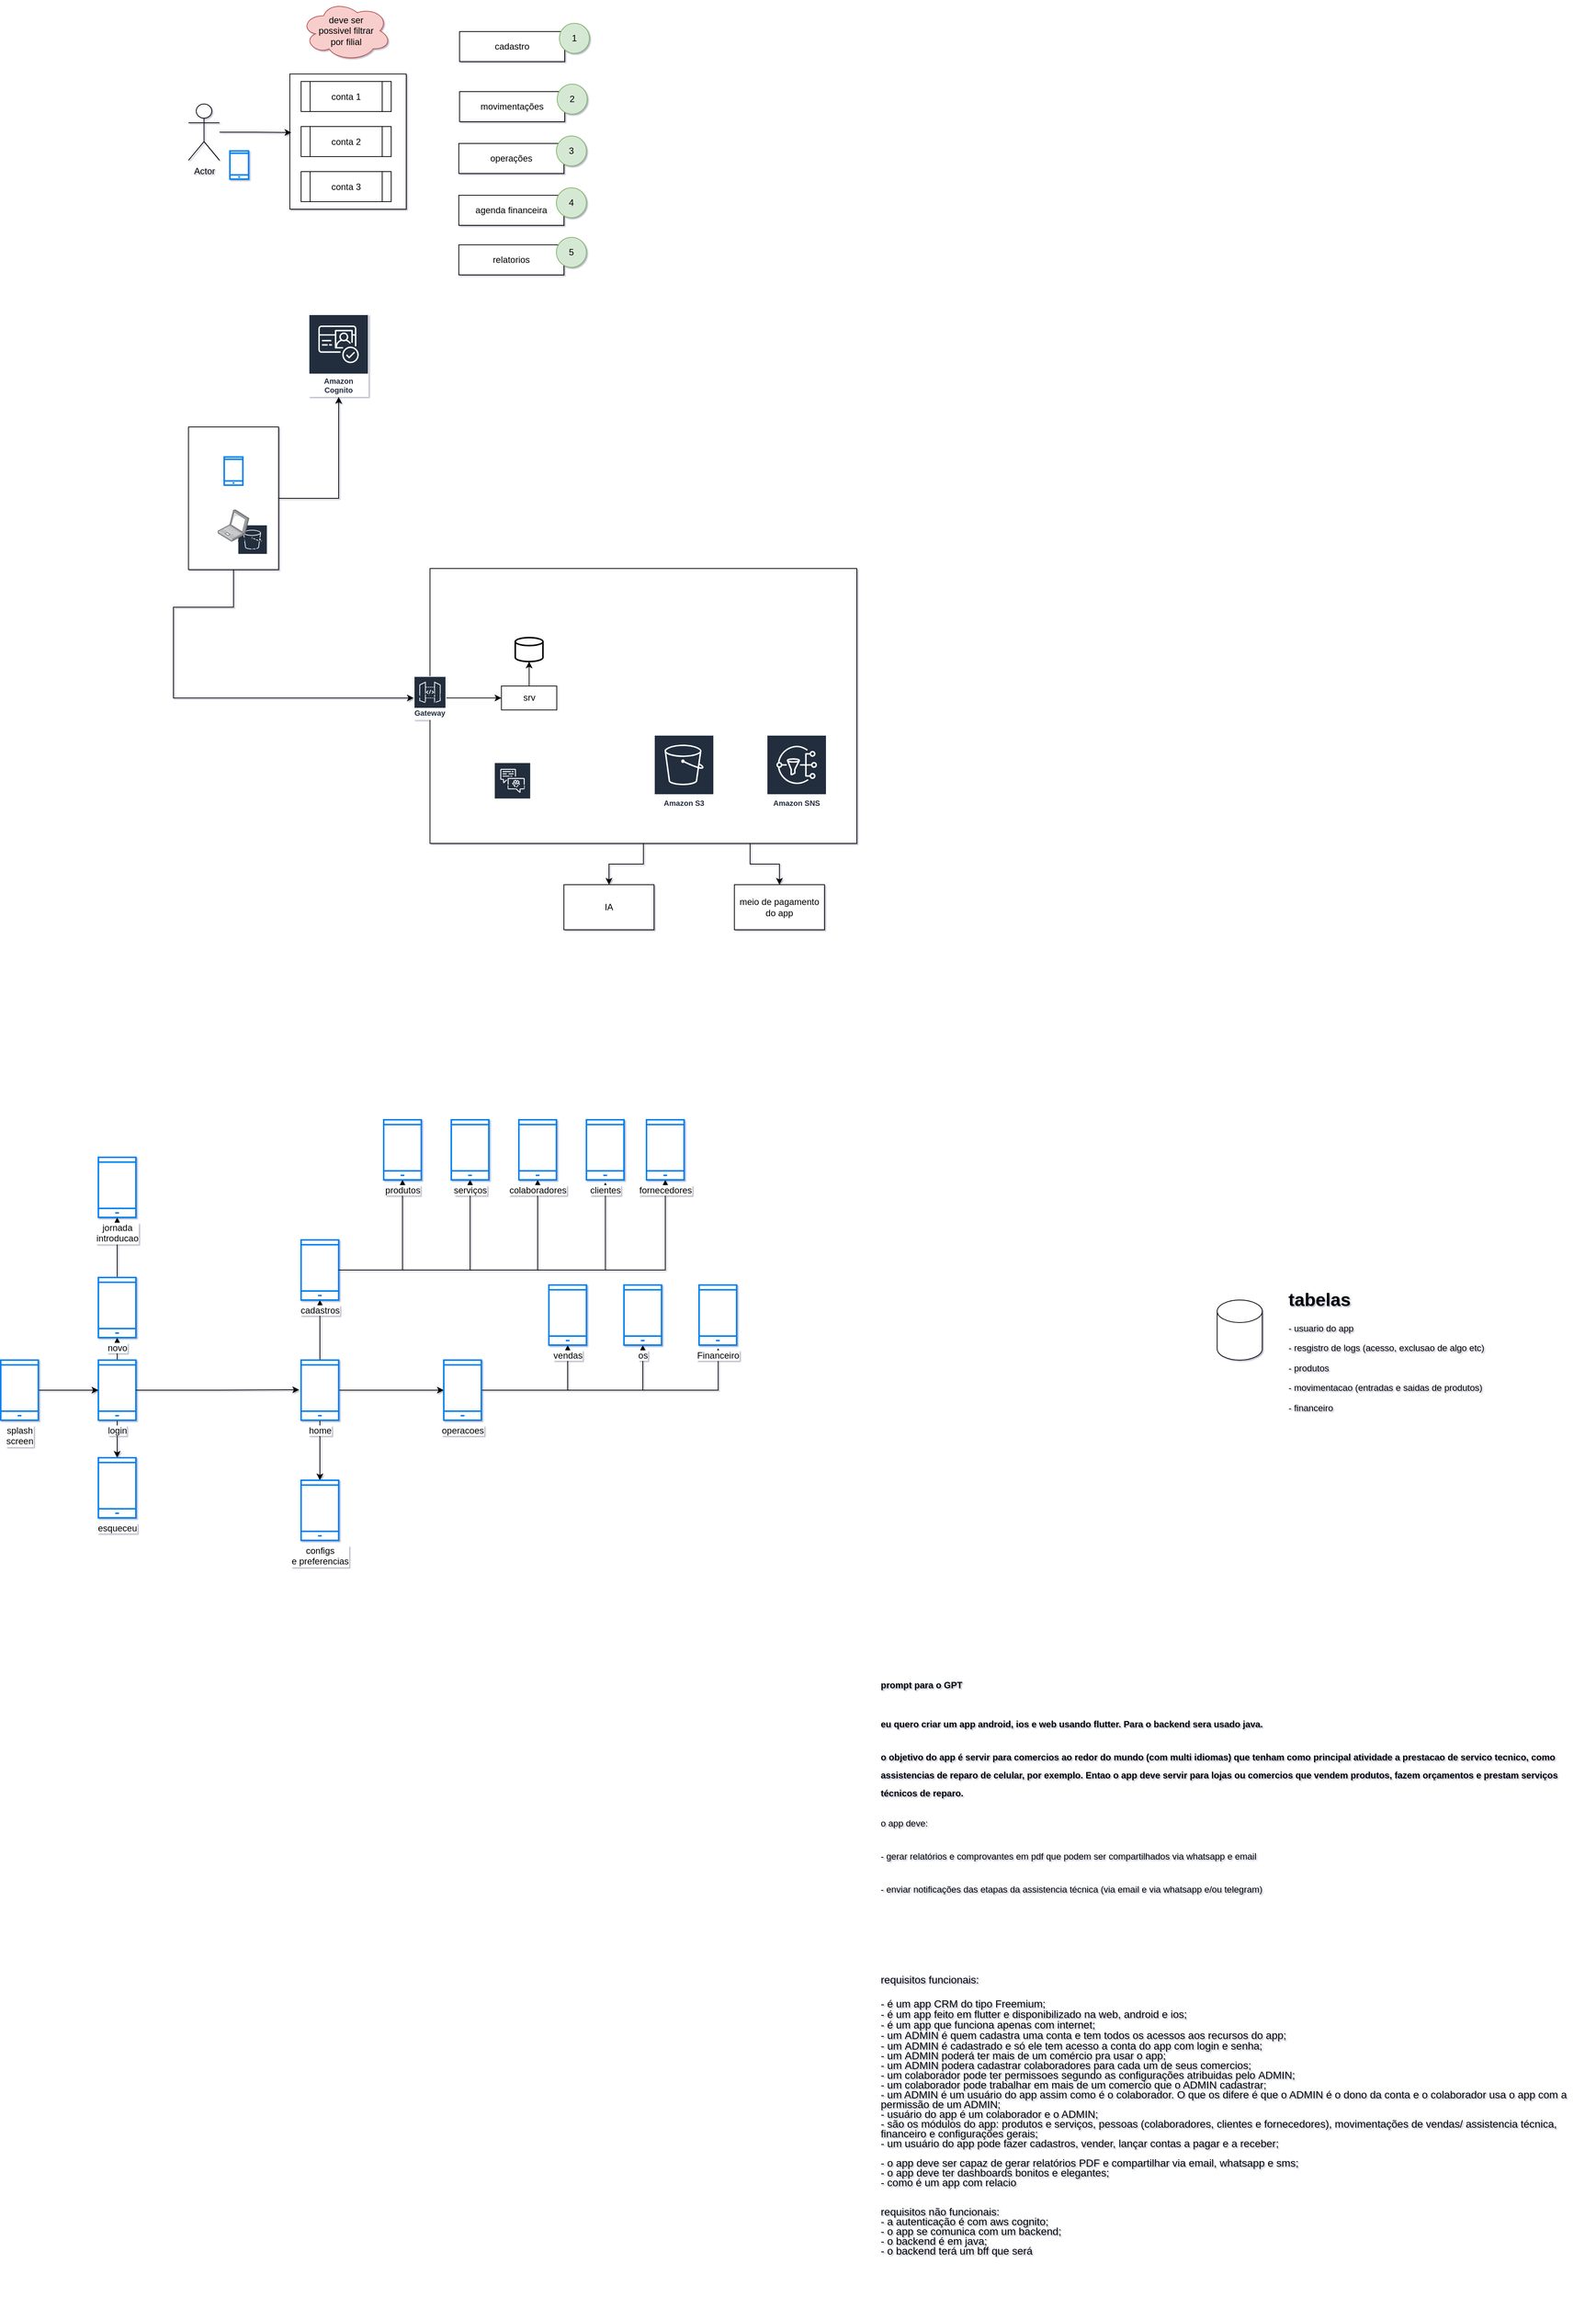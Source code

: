 <mxfile version="22.1.22" type="embed">
  <diagram id="IEEMBY5G36jKw8OTY9Ss" name="Page-1">
    <mxGraphModel dx="2964" dy="859" grid="0" gridSize="10" guides="1" tooltips="1" connect="1" arrows="1" fold="1" page="1" pageScale="1" pageWidth="850" pageHeight="1100" math="0" shadow="1">
      <root>
        <mxCell id="0" />
        <mxCell id="1" parent="0" />
        <mxCell id="NpKGvnTNqo4O0EPtivp0-92" value="" style="group" parent="1" vertex="1" connectable="0">
          <mxGeometry x="-820" y="816" width="590" height="366" as="geometry" />
        </mxCell>
        <mxCell id="NpKGvnTNqo4O0EPtivp0-39" value="" style="rounded=0;whiteSpace=wrap;html=1;align=left;verticalAlign=top;" parent="NpKGvnTNqo4O0EPtivp0-92" vertex="1">
          <mxGeometry x="21.651" width="568.349" height="366" as="geometry" />
        </mxCell>
        <mxCell id="17" style="edgeStyle=orthogonalEdgeStyle;rounded=0;orthogonalLoop=1;jettySize=auto;html=1;" parent="NpKGvnTNqo4O0EPtivp0-92" source="NpKGvnTNqo4O0EPtivp0-85" target="NpKGvnTNqo4O0EPtivp0-42" edge="1">
          <mxGeometry relative="1" as="geometry" />
        </mxCell>
        <mxCell id="NpKGvnTNqo4O0EPtivp0-85" value="Amazon API Gateway" style="sketch=0;outlineConnect=0;fontColor=#232F3E;gradientColor=none;strokeColor=#ffffff;fillColor=#232F3E;dashed=0;verticalLabelPosition=middle;verticalAlign=bottom;align=center;html=1;whiteSpace=wrap;fontSize=10;fontStyle=1;spacing=3;shape=mxgraph.aws4.productIcon;prIcon=mxgraph.aws4.api_gateway;" parent="NpKGvnTNqo4O0EPtivp0-92" vertex="1">
          <mxGeometry y="143.217" width="43.303" height="58.348" as="geometry" />
        </mxCell>
        <mxCell id="NpKGvnTNqo4O0EPtivp0-42" value="srv" style="rounded=0;whiteSpace=wrap;html=1;" parent="NpKGvnTNqo4O0EPtivp0-92" vertex="1">
          <mxGeometry x="116.771" y="156.478" width="73.75" height="31.826" as="geometry" />
        </mxCell>
        <mxCell id="NpKGvnTNqo4O0EPtivp0-90" value="" style="strokeWidth=2;html=1;shape=mxgraph.flowchart.database;whiteSpace=wrap;" parent="NpKGvnTNqo4O0EPtivp0-92" vertex="1">
          <mxGeometry x="135.208" y="92.03" width="36.875" height="31.826" as="geometry" />
        </mxCell>
        <mxCell id="NpKGvnTNqo4O0EPtivp0-91" style="edgeStyle=orthogonalEdgeStyle;rounded=0;orthogonalLoop=1;jettySize=auto;html=1;" parent="NpKGvnTNqo4O0EPtivp0-92" source="NpKGvnTNqo4O0EPtivp0-42" target="NpKGvnTNqo4O0EPtivp0-90" edge="1">
          <mxGeometry relative="1" as="geometry" />
        </mxCell>
        <mxCell id="25" value="Amazon Lex" style="sketch=0;outlineConnect=0;fontColor=#232F3E;gradientColor=none;strokeColor=#ffffff;fillColor=#232F3E;dashed=0;verticalLabelPosition=middle;verticalAlign=bottom;align=center;html=1;whiteSpace=wrap;fontSize=10;fontStyle=1;spacing=3;shape=mxgraph.aws4.productIcon;prIcon=mxgraph.aws4.lex;" parent="NpKGvnTNqo4O0EPtivp0-92" vertex="1">
          <mxGeometry x="106.938" y="258.057" width="49.167" height="53.043" as="geometry" />
        </mxCell>
        <mxCell id="NpKGvnTNqo4O0EPtivp0-79" style="edgeStyle=orthogonalEdgeStyle;rounded=0;orthogonalLoop=1;jettySize=auto;html=1;entryX=0.507;entryY=1.052;entryDx=0;entryDy=0;entryPerimeter=0;" parent="1" source="NpKGvnTNqo4O0EPtivp0-52" target="NpKGvnTNqo4O0EPtivp0-78" edge="1">
          <mxGeometry relative="1" as="geometry" />
        </mxCell>
        <mxCell id="NpKGvnTNqo4O0EPtivp0-3" value="" style="group" parent="1" vertex="1" connectable="0">
          <mxGeometry x="-1120" y="197.5" width="80" height="100" as="geometry" />
        </mxCell>
        <mxCell id="2" value="Actor" style="shape=umlActor;verticalLabelPosition=bottom;verticalAlign=top;html=1;outlineConnect=0;" parent="NpKGvnTNqo4O0EPtivp0-3" vertex="1">
          <mxGeometry width="41.379" height="75" as="geometry" />
        </mxCell>
        <mxCell id="NpKGvnTNqo4O0EPtivp0-2" value="" style="html=1;verticalLabelPosition=bottom;align=center;labelBackgroundColor=#ffffff;verticalAlign=top;strokeWidth=2;strokeColor=#0080F0;shadow=0;dashed=0;shape=mxgraph.ios7.icons.smartphone;" parent="NpKGvnTNqo4O0EPtivp0-3" vertex="1">
          <mxGeometry x="55.172" y="62.5" width="24.828" height="37.5" as="geometry" />
        </mxCell>
        <mxCell id="NpKGvnTNqo4O0EPtivp0-8" value="" style="group" parent="1" vertex="1" connectable="0">
          <mxGeometry x="-970" y="167.5" width="180" height="180" as="geometry" />
        </mxCell>
        <mxCell id="NpKGvnTNqo4O0EPtivp0-10" value="" style="rounded=0;whiteSpace=wrap;html=1;" parent="NpKGvnTNqo4O0EPtivp0-8" vertex="1">
          <mxGeometry x="-15" y="-10" width="155" height="180" as="geometry" />
        </mxCell>
        <mxCell id="NpKGvnTNqo4O0EPtivp0-4" value="conta 2" style="shape=process;whiteSpace=wrap;html=1;backgroundOutline=1;" parent="NpKGvnTNqo4O0EPtivp0-8" vertex="1">
          <mxGeometry y="60" width="120" height="40" as="geometry" />
        </mxCell>
        <mxCell id="NpKGvnTNqo4O0EPtivp0-5" value="conta 1" style="shape=process;whiteSpace=wrap;html=1;backgroundOutline=1;" parent="NpKGvnTNqo4O0EPtivp0-8" vertex="1">
          <mxGeometry width="120" height="40" as="geometry" />
        </mxCell>
        <mxCell id="NpKGvnTNqo4O0EPtivp0-6" value="conta 3" style="shape=process;whiteSpace=wrap;html=1;backgroundOutline=1;" parent="NpKGvnTNqo4O0EPtivp0-8" vertex="1">
          <mxGeometry y="120" width="120" height="40" as="geometry" />
        </mxCell>
        <mxCell id="NpKGvnTNqo4O0EPtivp0-12" style="edgeStyle=orthogonalEdgeStyle;rounded=0;orthogonalLoop=1;jettySize=auto;html=1;entryX=0.013;entryY=0.433;entryDx=0;entryDy=0;entryPerimeter=0;" parent="1" source="2" target="NpKGvnTNqo4O0EPtivp0-10" edge="1">
          <mxGeometry relative="1" as="geometry" />
        </mxCell>
        <mxCell id="NpKGvnTNqo4O0EPtivp0-33" value="" style="group" parent="1" vertex="1" connectable="0">
          <mxGeometry x="-760" y="90" width="174" height="335" as="geometry" />
        </mxCell>
        <mxCell id="NpKGvnTNqo4O0EPtivp0-14" value="cadastro" style="rounded=0;whiteSpace=wrap;html=1;" parent="NpKGvnTNqo4O0EPtivp0-33" vertex="1">
          <mxGeometry x="1" y="11" width="140" height="40" as="geometry" />
        </mxCell>
        <mxCell id="NpKGvnTNqo4O0EPtivp0-18" value="1" style="ellipse;whiteSpace=wrap;html=1;aspect=fixed;fillColor=#d5e8d4;strokeColor=#82b366;" parent="NpKGvnTNqo4O0EPtivp0-33" vertex="1">
          <mxGeometry x="134" width="40" height="40" as="geometry" />
        </mxCell>
        <mxCell id="NpKGvnTNqo4O0EPtivp0-20" value="" style="group" parent="NpKGvnTNqo4O0EPtivp0-33" vertex="1" connectable="0">
          <mxGeometry x="1" y="81" width="170" height="50" as="geometry" />
        </mxCell>
        <mxCell id="NpKGvnTNqo4O0EPtivp0-16" value="movimentações" style="rounded=0;whiteSpace=wrap;html=1;" parent="NpKGvnTNqo4O0EPtivp0-20" vertex="1">
          <mxGeometry y="10" width="140" height="40" as="geometry" />
        </mxCell>
        <mxCell id="NpKGvnTNqo4O0EPtivp0-19" value="2" style="ellipse;whiteSpace=wrap;html=1;aspect=fixed;fillColor=#d5e8d4;strokeColor=#82b366;" parent="NpKGvnTNqo4O0EPtivp0-20" vertex="1">
          <mxGeometry x="130" width="40" height="40" as="geometry" />
        </mxCell>
        <mxCell id="NpKGvnTNqo4O0EPtivp0-21" value="" style="group" parent="NpKGvnTNqo4O0EPtivp0-33" vertex="1" connectable="0">
          <mxGeometry y="219" width="170" height="50" as="geometry" />
        </mxCell>
        <mxCell id="NpKGvnTNqo4O0EPtivp0-22" value="agenda financeira" style="rounded=0;whiteSpace=wrap;html=1;" parent="NpKGvnTNqo4O0EPtivp0-21" vertex="1">
          <mxGeometry y="10" width="140" height="40" as="geometry" />
        </mxCell>
        <mxCell id="NpKGvnTNqo4O0EPtivp0-23" value="4" style="ellipse;whiteSpace=wrap;html=1;aspect=fixed;fillColor=#d5e8d4;strokeColor=#82b366;" parent="NpKGvnTNqo4O0EPtivp0-21" vertex="1">
          <mxGeometry x="130" width="40" height="40" as="geometry" />
        </mxCell>
        <mxCell id="NpKGvnTNqo4O0EPtivp0-27" value="" style="group" parent="NpKGvnTNqo4O0EPtivp0-33" vertex="1" connectable="0">
          <mxGeometry y="150" width="170" height="50" as="geometry" />
        </mxCell>
        <mxCell id="NpKGvnTNqo4O0EPtivp0-28" value="operações" style="rounded=0;whiteSpace=wrap;html=1;" parent="NpKGvnTNqo4O0EPtivp0-27" vertex="1">
          <mxGeometry y="10" width="140" height="40" as="geometry" />
        </mxCell>
        <mxCell id="NpKGvnTNqo4O0EPtivp0-29" value="3" style="ellipse;whiteSpace=wrap;html=1;aspect=fixed;fillColor=#d5e8d4;strokeColor=#82b366;" parent="NpKGvnTNqo4O0EPtivp0-27" vertex="1">
          <mxGeometry x="130" width="40" height="40" as="geometry" />
        </mxCell>
        <mxCell id="NpKGvnTNqo4O0EPtivp0-30" value="" style="group" parent="NpKGvnTNqo4O0EPtivp0-33" vertex="1" connectable="0">
          <mxGeometry y="285" width="170" height="50" as="geometry" />
        </mxCell>
        <mxCell id="NpKGvnTNqo4O0EPtivp0-31" value="relatorios" style="rounded=0;whiteSpace=wrap;html=1;" parent="NpKGvnTNqo4O0EPtivp0-30" vertex="1">
          <mxGeometry y="10" width="140" height="40" as="geometry" />
        </mxCell>
        <mxCell id="NpKGvnTNqo4O0EPtivp0-32" value="5" style="ellipse;whiteSpace=wrap;html=1;aspect=fixed;fillColor=#d5e8d4;strokeColor=#82b366;" parent="NpKGvnTNqo4O0EPtivp0-30" vertex="1">
          <mxGeometry x="130" width="40" height="40" as="geometry" />
        </mxCell>
        <mxCell id="NpKGvnTNqo4O0EPtivp0-37" value="" style="group" parent="1" vertex="1" connectable="0">
          <mxGeometry x="-1120" y="627.5" width="120" height="190" as="geometry" />
        </mxCell>
        <mxCell id="NpKGvnTNqo4O0EPtivp0-36" value="" style="rounded=0;whiteSpace=wrap;html=1;" parent="NpKGvnTNqo4O0EPtivp0-37" vertex="1">
          <mxGeometry width="120" height="190" as="geometry" />
        </mxCell>
        <mxCell id="NpKGvnTNqo4O0EPtivp0-34" value="" style="html=1;verticalLabelPosition=bottom;align=center;labelBackgroundColor=#ffffff;verticalAlign=top;strokeWidth=2;strokeColor=#0080F0;shadow=0;dashed=0;shape=mxgraph.ios7.icons.smartphone;" parent="NpKGvnTNqo4O0EPtivp0-37" vertex="1">
          <mxGeometry x="47.582" y="40" width="24.828" height="37.5" as="geometry" />
        </mxCell>
        <mxCell id="NpKGvnTNqo4O0EPtivp0-88" value="Amazon S3" style="sketch=0;outlineConnect=0;fontColor=#232F3E;gradientColor=none;strokeColor=#ffffff;fillColor=#232F3E;dashed=0;verticalLabelPosition=middle;verticalAlign=bottom;align=center;html=1;whiteSpace=wrap;fontSize=10;fontStyle=1;spacing=3;shape=mxgraph.aws4.productIcon;prIcon=mxgraph.aws4.s3;" parent="NpKGvnTNqo4O0EPtivp0-37" vertex="1">
          <mxGeometry x="65.41" y="130" width="40" height="40" as="geometry" />
        </mxCell>
        <mxCell id="NpKGvnTNqo4O0EPtivp0-35" value="" style="image;points=[];aspect=fixed;html=1;align=center;shadow=0;dashed=0;image=img/lib/allied_telesis/computer_and_terminals/Laptop.svg;" parent="NpKGvnTNqo4O0EPtivp0-37" vertex="1">
          <mxGeometry x="39" y="110" width="42" height="42.6" as="geometry" />
        </mxCell>
        <mxCell id="NpKGvnTNqo4O0EPtivp0-40" value="Amazon Cognito" style="sketch=0;outlineConnect=0;fontColor=#232F3E;gradientColor=none;strokeColor=#ffffff;fillColor=#232F3E;dashed=0;verticalLabelPosition=middle;verticalAlign=bottom;align=center;html=1;whiteSpace=wrap;fontSize=10;fontStyle=1;spacing=3;shape=mxgraph.aws4.productIcon;prIcon=mxgraph.aws4.cognito;" parent="1" vertex="1">
          <mxGeometry x="-960" y="477.5" width="80" height="110" as="geometry" />
        </mxCell>
        <mxCell id="NpKGvnTNqo4O0EPtivp0-48" value="" style="edgeStyle=orthogonalEdgeStyle;rounded=0;orthogonalLoop=1;jettySize=auto;html=1;" parent="1" source="NpKGvnTNqo4O0EPtivp0-45" target="NpKGvnTNqo4O0EPtivp0-47" edge="1">
          <mxGeometry relative="1" as="geometry" />
        </mxCell>
        <mxCell id="NpKGvnTNqo4O0EPtivp0-50" value="" style="edgeStyle=orthogonalEdgeStyle;rounded=0;orthogonalLoop=1;jettySize=auto;html=1;" parent="1" source="NpKGvnTNqo4O0EPtivp0-45" target="NpKGvnTNqo4O0EPtivp0-49" edge="1">
          <mxGeometry relative="1" as="geometry" />
        </mxCell>
        <mxCell id="NpKGvnTNqo4O0EPtivp0-45" value="login" style="html=1;verticalLabelPosition=bottom;align=center;labelBackgroundColor=#ffffff;verticalAlign=top;strokeWidth=2;strokeColor=#0080F0;shadow=0;dashed=0;shape=mxgraph.ios7.icons.smartphone;" parent="1" vertex="1">
          <mxGeometry x="-1240" y="1870" width="50" height="80" as="geometry" />
        </mxCell>
        <mxCell id="NpKGvnTNqo4O0EPtivp0-53" value="" style="edgeStyle=orthogonalEdgeStyle;rounded=0;orthogonalLoop=1;jettySize=auto;html=1;" parent="1" source="NpKGvnTNqo4O0EPtivp0-46" target="NpKGvnTNqo4O0EPtivp0-52" edge="1">
          <mxGeometry relative="1" as="geometry" />
        </mxCell>
        <mxCell id="NpKGvnTNqo4O0EPtivp0-55" value="" style="edgeStyle=orthogonalEdgeStyle;rounded=0;orthogonalLoop=1;jettySize=auto;html=1;" parent="1" source="NpKGvnTNqo4O0EPtivp0-46" target="NpKGvnTNqo4O0EPtivp0-54" edge="1">
          <mxGeometry relative="1" as="geometry" />
        </mxCell>
        <mxCell id="NpKGvnTNqo4O0EPtivp0-83" value="" style="edgeStyle=orthogonalEdgeStyle;rounded=0;orthogonalLoop=1;jettySize=auto;html=1;" parent="1" source="NpKGvnTNqo4O0EPtivp0-46" target="NpKGvnTNqo4O0EPtivp0-82" edge="1">
          <mxGeometry relative="1" as="geometry" />
        </mxCell>
        <mxCell id="NpKGvnTNqo4O0EPtivp0-46" value="home" style="html=1;verticalLabelPosition=bottom;align=center;labelBackgroundColor=#ffffff;verticalAlign=top;strokeWidth=2;strokeColor=#0080F0;shadow=0;dashed=0;shape=mxgraph.ios7.icons.smartphone;" parent="1" vertex="1">
          <mxGeometry x="-970" y="1870" width="50" height="80" as="geometry" />
        </mxCell>
        <mxCell id="NpKGvnTNqo4O0EPtivp0-76" value="" style="edgeStyle=orthogonalEdgeStyle;rounded=0;orthogonalLoop=1;jettySize=auto;html=1;" parent="1" source="NpKGvnTNqo4O0EPtivp0-47" target="NpKGvnTNqo4O0EPtivp0-75" edge="1">
          <mxGeometry relative="1" as="geometry" />
        </mxCell>
        <mxCell id="NpKGvnTNqo4O0EPtivp0-47" value="novo" style="html=1;verticalLabelPosition=bottom;align=center;labelBackgroundColor=#ffffff;verticalAlign=top;strokeWidth=2;strokeColor=#0080F0;shadow=0;dashed=0;shape=mxgraph.ios7.icons.smartphone;" parent="1" vertex="1">
          <mxGeometry x="-1240" y="1760" width="50" height="80" as="geometry" />
        </mxCell>
        <mxCell id="NpKGvnTNqo4O0EPtivp0-49" value="esqueceu" style="html=1;verticalLabelPosition=bottom;align=center;labelBackgroundColor=#ffffff;verticalAlign=top;strokeWidth=2;strokeColor=#0080F0;shadow=0;dashed=0;shape=mxgraph.ios7.icons.smartphone;" parent="1" vertex="1">
          <mxGeometry x="-1240" y="2000" width="50" height="80" as="geometry" />
        </mxCell>
        <mxCell id="NpKGvnTNqo4O0EPtivp0-51" style="edgeStyle=orthogonalEdgeStyle;rounded=0;orthogonalLoop=1;jettySize=auto;html=1;entryX=-0.051;entryY=0.493;entryDx=0;entryDy=0;entryPerimeter=0;" parent="1" source="NpKGvnTNqo4O0EPtivp0-45" target="NpKGvnTNqo4O0EPtivp0-46" edge="1">
          <mxGeometry relative="1" as="geometry" />
        </mxCell>
        <mxCell id="NpKGvnTNqo4O0EPtivp0-68" value="" style="edgeStyle=orthogonalEdgeStyle;rounded=0;orthogonalLoop=1;jettySize=auto;html=1;" parent="1" source="NpKGvnTNqo4O0EPtivp0-52" target="NpKGvnTNqo4O0EPtivp0-67" edge="1">
          <mxGeometry relative="1" as="geometry" />
        </mxCell>
        <mxCell id="NpKGvnTNqo4O0EPtivp0-70" value="" style="edgeStyle=orthogonalEdgeStyle;rounded=0;orthogonalLoop=1;jettySize=auto;html=1;" parent="1" source="NpKGvnTNqo4O0EPtivp0-52" target="NpKGvnTNqo4O0EPtivp0-69" edge="1">
          <mxGeometry relative="1" as="geometry" />
        </mxCell>
        <mxCell id="NpKGvnTNqo4O0EPtivp0-52" value="operacoes" style="html=1;verticalLabelPosition=bottom;align=center;labelBackgroundColor=#ffffff;verticalAlign=top;strokeWidth=2;strokeColor=#0080F0;shadow=0;dashed=0;shape=mxgraph.ios7.icons.smartphone;" parent="1" vertex="1">
          <mxGeometry x="-780" y="1870" width="50" height="80" as="geometry" />
        </mxCell>
        <mxCell id="NpKGvnTNqo4O0EPtivp0-57" value="" style="edgeStyle=orthogonalEdgeStyle;rounded=0;orthogonalLoop=1;jettySize=auto;html=1;" parent="1" source="NpKGvnTNqo4O0EPtivp0-54" target="NpKGvnTNqo4O0EPtivp0-56" edge="1">
          <mxGeometry relative="1" as="geometry" />
        </mxCell>
        <mxCell id="NpKGvnTNqo4O0EPtivp0-58" value="" style="edgeStyle=orthogonalEdgeStyle;rounded=0;orthogonalLoop=1;jettySize=auto;html=1;" parent="1" source="NpKGvnTNqo4O0EPtivp0-54" target="NpKGvnTNqo4O0EPtivp0-56" edge="1">
          <mxGeometry relative="1" as="geometry" />
        </mxCell>
        <mxCell id="NpKGvnTNqo4O0EPtivp0-60" value="" style="edgeStyle=orthogonalEdgeStyle;rounded=0;orthogonalLoop=1;jettySize=auto;html=1;" parent="1" source="NpKGvnTNqo4O0EPtivp0-54" target="NpKGvnTNqo4O0EPtivp0-59" edge="1">
          <mxGeometry relative="1" as="geometry" />
        </mxCell>
        <mxCell id="NpKGvnTNqo4O0EPtivp0-61" value="" style="edgeStyle=orthogonalEdgeStyle;rounded=0;orthogonalLoop=1;jettySize=auto;html=1;" parent="1" source="NpKGvnTNqo4O0EPtivp0-54" target="NpKGvnTNqo4O0EPtivp0-59" edge="1">
          <mxGeometry relative="1" as="geometry" />
        </mxCell>
        <mxCell id="NpKGvnTNqo4O0EPtivp0-64" value="" style="edgeStyle=orthogonalEdgeStyle;rounded=0;orthogonalLoop=1;jettySize=auto;html=1;" parent="1" source="NpKGvnTNqo4O0EPtivp0-54" target="NpKGvnTNqo4O0EPtivp0-63" edge="1">
          <mxGeometry relative="1" as="geometry" />
        </mxCell>
        <mxCell id="4" style="edgeStyle=orthogonalEdgeStyle;rounded=0;orthogonalLoop=1;jettySize=auto;html=1;" parent="1" source="NpKGvnTNqo4O0EPtivp0-54" target="3" edge="1">
          <mxGeometry relative="1" as="geometry" />
        </mxCell>
        <mxCell id="NpKGvnTNqo4O0EPtivp0-54" value="cadastros" style="html=1;verticalLabelPosition=bottom;align=center;labelBackgroundColor=#ffffff;verticalAlign=top;strokeWidth=2;strokeColor=#0080F0;shadow=0;dashed=0;shape=mxgraph.ios7.icons.smartphone;" parent="1" vertex="1">
          <mxGeometry x="-970" y="1710" width="50" height="80" as="geometry" />
        </mxCell>
        <mxCell id="NpKGvnTNqo4O0EPtivp0-56" value="produtos" style="html=1;verticalLabelPosition=bottom;align=center;labelBackgroundColor=#ffffff;verticalAlign=top;strokeWidth=2;strokeColor=#0080F0;shadow=0;dashed=0;shape=mxgraph.ios7.icons.smartphone;" parent="1" vertex="1">
          <mxGeometry x="-860" y="1550" width="50" height="80" as="geometry" />
        </mxCell>
        <mxCell id="NpKGvnTNqo4O0EPtivp0-59" value="serviços" style="html=1;verticalLabelPosition=bottom;align=center;labelBackgroundColor=#ffffff;verticalAlign=top;strokeWidth=2;strokeColor=#0080F0;shadow=0;dashed=0;shape=mxgraph.ios7.icons.smartphone;" parent="1" vertex="1">
          <mxGeometry x="-770" y="1550" width="50" height="80" as="geometry" />
        </mxCell>
        <mxCell id="NpKGvnTNqo4O0EPtivp0-63" value="colaboradores" style="html=1;verticalLabelPosition=bottom;align=center;labelBackgroundColor=#ffffff;verticalAlign=top;strokeWidth=2;strokeColor=#0080F0;shadow=0;dashed=0;shape=mxgraph.ios7.icons.smartphone;" parent="1" vertex="1">
          <mxGeometry x="-680" y="1550" width="50" height="80" as="geometry" />
        </mxCell>
        <mxCell id="NpKGvnTNqo4O0EPtivp0-67" value="vendas" style="html=1;verticalLabelPosition=bottom;align=center;labelBackgroundColor=#ffffff;verticalAlign=top;strokeWidth=2;strokeColor=#0080F0;shadow=0;dashed=0;shape=mxgraph.ios7.icons.smartphone;" parent="1" vertex="1">
          <mxGeometry x="-640" y="1770" width="50" height="80" as="geometry" />
        </mxCell>
        <mxCell id="NpKGvnTNqo4O0EPtivp0-69" value="os" style="html=1;verticalLabelPosition=bottom;align=center;labelBackgroundColor=#ffffff;verticalAlign=top;strokeWidth=2;strokeColor=#0080F0;shadow=0;dashed=0;shape=mxgraph.ios7.icons.smartphone;" parent="1" vertex="1">
          <mxGeometry x="-540" y="1770" width="50" height="80" as="geometry" />
        </mxCell>
        <mxCell id="NpKGvnTNqo4O0EPtivp0-77" value="" style="edgeStyle=orthogonalEdgeStyle;rounded=0;orthogonalLoop=1;jettySize=auto;html=1;" parent="1" source="NpKGvnTNqo4O0EPtivp0-73" target="NpKGvnTNqo4O0EPtivp0-45" edge="1">
          <mxGeometry relative="1" as="geometry" />
        </mxCell>
        <mxCell id="NpKGvnTNqo4O0EPtivp0-73" value="splash&lt;br&gt;screen" style="html=1;verticalLabelPosition=bottom;align=center;labelBackgroundColor=#ffffff;verticalAlign=top;strokeWidth=2;strokeColor=#0080F0;shadow=0;dashed=0;shape=mxgraph.ios7.icons.smartphone;" parent="1" vertex="1">
          <mxGeometry x="-1370" y="1870" width="50" height="80" as="geometry" />
        </mxCell>
        <mxCell id="NpKGvnTNqo4O0EPtivp0-75" value="jornada&lt;br&gt;introducao" style="html=1;verticalLabelPosition=bottom;align=center;labelBackgroundColor=#ffffff;verticalAlign=top;strokeWidth=2;strokeColor=#0080F0;shadow=0;dashed=0;shape=mxgraph.ios7.icons.smartphone;" parent="1" vertex="1">
          <mxGeometry x="-1240" y="1600" width="50" height="80" as="geometry" />
        </mxCell>
        <mxCell id="NpKGvnTNqo4O0EPtivp0-78" value="Financeiro" style="html=1;verticalLabelPosition=bottom;align=center;labelBackgroundColor=#ffffff;verticalAlign=top;strokeWidth=2;strokeColor=#0080F0;shadow=0;dashed=0;shape=mxgraph.ios7.icons.smartphone;" parent="1" vertex="1">
          <mxGeometry x="-440" y="1770" width="50" height="80" as="geometry" />
        </mxCell>
        <mxCell id="NpKGvnTNqo4O0EPtivp0-81" style="edgeStyle=orthogonalEdgeStyle;rounded=0;orthogonalLoop=1;jettySize=auto;html=1;entryX=0.503;entryY=1.045;entryDx=0;entryDy=0;entryPerimeter=0;" parent="1" source="NpKGvnTNqo4O0EPtivp0-54" target="NpKGvnTNqo4O0EPtivp0-80" edge="1">
          <mxGeometry relative="1" as="geometry" />
        </mxCell>
        <mxCell id="NpKGvnTNqo4O0EPtivp0-80" value="clientes" style="html=1;verticalLabelPosition=bottom;align=center;labelBackgroundColor=#ffffff;verticalAlign=top;strokeWidth=2;strokeColor=#0080F0;shadow=0;dashed=0;shape=mxgraph.ios7.icons.smartphone;" parent="1" vertex="1">
          <mxGeometry x="-590" y="1550" width="50" height="80" as="geometry" />
        </mxCell>
        <mxCell id="NpKGvnTNqo4O0EPtivp0-82" value="configs&lt;br&gt;e preferencias" style="html=1;verticalLabelPosition=bottom;align=center;labelBackgroundColor=#ffffff;verticalAlign=top;strokeWidth=2;strokeColor=#0080F0;shadow=0;dashed=0;shape=mxgraph.ios7.icons.smartphone;" parent="1" vertex="1">
          <mxGeometry x="-970" y="2030" width="50" height="80" as="geometry" />
        </mxCell>
        <mxCell id="NpKGvnTNqo4O0EPtivp0-84" style="edgeStyle=orthogonalEdgeStyle;rounded=0;orthogonalLoop=1;jettySize=auto;html=1;" parent="1" source="NpKGvnTNqo4O0EPtivp0-36" target="NpKGvnTNqo4O0EPtivp0-40" edge="1">
          <mxGeometry relative="1" as="geometry" />
        </mxCell>
        <mxCell id="NpKGvnTNqo4O0EPtivp0-86" style="edgeStyle=orthogonalEdgeStyle;rounded=0;orthogonalLoop=1;jettySize=auto;html=1;" parent="1" source="NpKGvnTNqo4O0EPtivp0-36" target="NpKGvnTNqo4O0EPtivp0-85" edge="1">
          <mxGeometry relative="1" as="geometry">
            <Array as="points">
              <mxPoint x="-1140" y="867.5" />
            </Array>
          </mxGeometry>
        </mxCell>
        <mxCell id="NpKGvnTNqo4O0EPtivp0-87" value="Amazon S3" style="sketch=0;outlineConnect=0;fontColor=#232F3E;gradientColor=none;strokeColor=#ffffff;fillColor=#232F3E;dashed=0;verticalLabelPosition=middle;verticalAlign=bottom;align=center;html=1;whiteSpace=wrap;fontSize=10;fontStyle=1;spacing=3;shape=mxgraph.aws4.productIcon;prIcon=mxgraph.aws4.s3;" parent="1" vertex="1">
          <mxGeometry x="-500" y="1037.5" width="80" height="100" as="geometry" />
        </mxCell>
        <mxCell id="NpKGvnTNqo4O0EPtivp0-89" value="Amazon SNS" style="sketch=0;outlineConnect=0;fontColor=#232F3E;gradientColor=none;strokeColor=#ffffff;fillColor=#232F3E;dashed=0;verticalLabelPosition=middle;verticalAlign=bottom;align=center;html=1;whiteSpace=wrap;fontSize=10;fontStyle=1;spacing=3;shape=mxgraph.aws4.productIcon;prIcon=mxgraph.aws4.sns;" parent="1" vertex="1">
          <mxGeometry x="-350" y="1037.5" width="80" height="100" as="geometry" />
        </mxCell>
        <mxCell id="3" value="fornecedores" style="html=1;verticalLabelPosition=bottom;align=center;labelBackgroundColor=#ffffff;verticalAlign=top;strokeWidth=2;strokeColor=#0080F0;shadow=0;dashed=0;shape=mxgraph.ios7.icons.smartphone;" parent="1" vertex="1">
          <mxGeometry x="-510" y="1550" width="50" height="80" as="geometry" />
        </mxCell>
        <mxCell id="6" value="deve ser&lt;br&gt;possivel filtrar&lt;br&gt;por filial" style="ellipse;shape=cloud;whiteSpace=wrap;html=1;fillColor=#f8cecc;strokeColor=#b85450;" parent="1" vertex="1">
          <mxGeometry x="-970" y="60" width="120" height="80" as="geometry" />
        </mxCell>
        <mxCell id="9" value="" style="group" parent="1" vertex="1" connectable="0">
          <mxGeometry x="250" y="1770" width="390" height="340" as="geometry" />
        </mxCell>
        <mxCell id="7" value="" style="shape=cylinder3;whiteSpace=wrap;html=1;boundedLbl=1;backgroundOutline=1;size=15;" parent="9" vertex="1">
          <mxGeometry y="20" width="60" height="80" as="geometry" />
        </mxCell>
        <mxCell id="8" value="&lt;h1&gt;tabelas&lt;/h1&gt;&lt;p&gt;- usuario do app&lt;/p&gt;&lt;p&gt;- resgistro de logs (acesso, exclusao de algo etc)&lt;/p&gt;&lt;p&gt;- produtos&lt;/p&gt;&lt;p&gt;- movimentacao (entradas e saidas de produtos)&lt;/p&gt;&lt;p&gt;- financeiro&lt;/p&gt;" style="text;html=1;strokeColor=none;fillColor=none;spacing=5;spacingTop=-20;whiteSpace=wrap;overflow=hidden;rounded=0;" parent="9" vertex="1">
          <mxGeometry x="90" width="300" height="340" as="geometry" />
        </mxCell>
        <mxCell id="4kmSEF5S5UVLq451ZdWO-10" value="&lt;div style=&quot;line-height: 100%;&quot;&gt;&lt;h1 style=&quot;margin-top: 0px; line-height: 100%;&quot;&gt;&lt;font style=&quot;line-height: 100%;&quot;&gt;&lt;font style=&quot;font-size: 12px;&quot;&gt;prompt para o GPT&lt;br&gt;&lt;/font&gt;&lt;br&gt;&lt;font style=&quot;font-size: 12px;&quot;&gt;eu quero criar um app android, ios e web usando flutter. Para o backend sera usado java.&lt;/font&gt;&lt;/font&gt;&lt;/h1&gt;&lt;h1 style=&quot;margin-top: 0px; line-height: 100%;&quot;&gt;&lt;font style=&quot;line-height: 100%; font-size: 12px;&quot;&gt;o objetivo do app é servir para comercios ao redor do mundo (com multi idiomas) que tenham como principal atividade a prestacao de servico tecnico, como assistencias de reparo de celular, por exemplo. Entao o app deve servir para lojas ou comercios que vendem produtos, fazem orçamentos e prestam serviços técnicos de reparo.&lt;/font&gt;&lt;/h1&gt;&lt;h1 style=&quot;margin-top: 0px; line-height: 100%;&quot;&gt;&lt;span style=&quot;font-size: 12px; background-color: transparent; color: light-dark(rgb(0, 0, 0), rgb(255, 255, 255)); font-weight: normal;&quot;&gt;o app deve:&lt;/span&gt;&lt;/h1&gt;&lt;h1 style=&quot;margin-top: 0px; line-height: 100%;&quot;&gt;&lt;span style=&quot;background-color: transparent; color: light-dark(rgb(0, 0, 0), rgb(255, 255, 255)); font-size: 12px; font-weight: normal;&quot;&gt;- gerar relatórios e comprovantes em pdf que podem ser compartilhados via whatsapp e email&lt;/span&gt;&lt;/h1&gt;&lt;h1 style=&quot;margin-top: 0px; line-height: 100%;&quot;&gt;&lt;span style=&quot;font-size: 12px; background-color: transparent; color: light-dark(rgb(0, 0, 0), rgb(255, 255, 255)); font-weight: normal;&quot;&gt;- enviar notificações das etapas da assistencia técnica (via email e via whatsapp e/ou telegram)&lt;/span&gt;&lt;/h1&gt;&lt;h1 style=&quot;margin-top: 0px; line-height: 100%;&quot;&gt;&lt;span style=&quot;font-size: 12px; font-weight: 400;&quot;&gt;&amp;nbsp;&lt;/span&gt;&lt;/h1&gt;&lt;h1 style=&quot;margin-top: 0px;&quot;&gt;&lt;font style=&quot;font-size: 12px;&quot;&gt;&lt;br&gt;&lt;/font&gt;&lt;/h1&gt;&lt;h1 style=&quot;margin-top: 0px; line-height: 100%;&quot;&gt;&lt;font style=&quot;line-height: 100%; font-weight: normal; font-size: 14px;&quot;&gt;requisitos funcionais:&lt;/font&gt;&lt;/h1&gt;&lt;div&gt;&lt;font style=&quot;line-height: 100%; font-size: 14px;&quot;&gt;- é um app CRM do tipo Freemium;&lt;/font&gt;&lt;/div&gt;&lt;div&gt;&lt;font style=&quot;line-height: 100%; font-size: 14px;&quot;&gt;- é um app feito em flutter e disponibilizado na web, android e ios;&lt;/font&gt;&lt;/div&gt;&lt;div&gt;&lt;font style=&quot;line-height: 100%; font-size: 14px;&quot;&gt;- é um app que funciona apenas com internet;&lt;/font&gt;&lt;/div&gt;&lt;div&gt;&lt;font style=&quot;line-height: 100%; font-size: 14px;&quot;&gt;- um&amp;nbsp;&lt;/font&gt;&lt;span style=&quot;font-size: 14px; background-color: transparent; color: light-dark(rgb(0, 0, 0), rgb(255, 255, 255));&quot;&gt;ADMIN é quem cadastra uma conta e tem todos os acessos aos recursos do app;&lt;/span&gt;&lt;/div&gt;&lt;div&gt;&lt;font style=&quot;line-height: 100%; font-size: 14px;&quot;&gt;-&amp;nbsp;&lt;/font&gt;&lt;font style=&quot;background-color: transparent; color: light-dark(rgb(0, 0, 0), rgb(255, 255, 255)); line-height: 14px; font-size: 14px;&quot;&gt;um&amp;nbsp;&lt;/font&gt;&lt;span style=&quot;background-color: transparent; color: light-dark(rgb(0, 0, 0), rgb(255, 255, 255)); font-size: 14px;&quot;&gt;ADMIN é cadastrado e só ele tem acesso a conta do app&lt;/span&gt;&lt;font style=&quot;background-color: transparent; color: light-dark(rgb(0, 0, 0), rgb(255, 255, 255)); line-height: 100%; font-size: 14px;&quot;&gt;&amp;nbsp;com login e senha;&lt;/font&gt;&lt;/div&gt;&lt;div&gt;&lt;span style=&quot;font-size: 14px;&quot;&gt;- um&amp;nbsp;&lt;/span&gt;&lt;span style=&quot;font-size: 14px;&quot;&gt;ADMIN&lt;/span&gt;&lt;span style=&quot;font-size: 14px;&quot;&gt;&amp;nbsp;poderá ter mais de um comércio pra usar o app;&lt;/span&gt;&lt;/div&gt;&lt;div&gt;&lt;span style=&quot;font-size: 14px;&quot;&gt;- um&amp;nbsp;&lt;/span&gt;&lt;span style=&quot;font-size: 14px;&quot;&gt;ADMIN&lt;/span&gt;&lt;span style=&quot;font-size: 14px;&quot;&gt;&amp;nbsp;podera cadastrar colaboradores para cada um de seus comercios;&lt;/span&gt;&lt;/div&gt;&lt;div&gt;&lt;span style=&quot;font-size: 14px;&quot;&gt;- um colaborador pode ter permissoes segundo as configurações atribuidas pelo&amp;nbsp;&lt;/span&gt;&lt;span style=&quot;font-size: 14px; background-color: transparent; color: light-dark(rgb(0, 0, 0), rgb(255, 255, 255));&quot;&gt;ADMIN;&lt;/span&gt;&lt;/div&gt;&lt;div&gt;&lt;span style=&quot;font-size: 14px; background-color: transparent; color: light-dark(rgb(0, 0, 0), rgb(255, 255, 255));&quot;&gt;- um colaborador pode trabalhar em mais de um comercio que o ADMIN cadastrar;&lt;/span&gt;&lt;/div&gt;&lt;div&gt;&lt;span style=&quot;font-size: 14px; background-color: transparent; color: light-dark(rgb(0, 0, 0), rgb(255, 255, 255));&quot;&gt;- um ADMIN é um usuário do app assim como é o colaborador. O que os difere é que o ADMIN é o dono da conta e o colaborador usa o app com a permissão de um ADMIN;&lt;/span&gt;&lt;/div&gt;&lt;div&gt;&lt;span style=&quot;font-size: 14px; background-color: transparent; color: light-dark(rgb(0, 0, 0), rgb(255, 255, 255));&quot;&gt;- usuário do app é um colaborador e o ADMIN;&lt;/span&gt;&lt;/div&gt;&lt;div&gt;&lt;span style=&quot;font-size: 14px; background-color: transparent; color: light-dark(rgb(0, 0, 0), rgb(255, 255, 255));&quot;&gt;- são os módulos do app: produtos e serviços, pessoas (colaboradores, clientes e fornecedores), movimentações de vendas/ assistencia técnica, financeiro e configurações gerais;&lt;/span&gt;&lt;/div&gt;&lt;div&gt;&lt;span style=&quot;font-size: 14px; background-color: transparent; color: light-dark(rgb(0, 0, 0), rgb(255, 255, 255));&quot;&gt;- um usuário do app pode fazer cadastros, vender, lançar contas a pagar e a receber;&lt;/span&gt;&lt;/div&gt;&lt;div&gt;&lt;span style=&quot;font-size: 14px; background-color: transparent; color: light-dark(rgb(0, 0, 0), rgb(255, 255, 255));&quot;&gt;&lt;br&gt;&lt;/span&gt;&lt;/div&gt;&lt;div&gt;&lt;span style=&quot;font-size: 14px; background-color: transparent; color: light-dark(rgb(0, 0, 0), rgb(255, 255, 255));&quot;&gt;- o app deve ser capaz de gerar relatórios PDF e compartilhar via email, whatsapp e sms;&lt;/span&gt;&lt;/div&gt;&lt;div&gt;&lt;span style=&quot;font-size: 14px; background-color: transparent; color: light-dark(rgb(0, 0, 0), rgb(255, 255, 255));&quot;&gt;- o app deve ter dashboards bonitos e elegantes;&lt;/span&gt;&lt;/div&gt;&lt;div&gt;&lt;span style=&quot;font-size: 14px; background-color: transparent; color: light-dark(rgb(0, 0, 0), rgb(255, 255, 255));&quot;&gt;- como é um app com relacio&lt;/span&gt;&lt;/div&gt;&lt;div&gt;&lt;span style=&quot;font-size: 14px; background-color: transparent; color: light-dark(rgb(0, 0, 0), rgb(255, 255, 255));&quot;&gt;&lt;br&gt;&lt;/span&gt;&lt;/div&gt;&lt;div&gt;&lt;span style=&quot;font-size: 14px; background-color: transparent; color: light-dark(rgb(0, 0, 0), rgb(255, 255, 255));&quot;&gt;&lt;br&gt;&lt;/span&gt;&lt;/div&gt;&lt;div&gt;&lt;span style=&quot;font-size: 14px; background-color: transparent; color: light-dark(rgb(0, 0, 0), rgb(255, 255, 255));&quot;&gt;requisitos não funcionais:&lt;/span&gt;&lt;/div&gt;&lt;div&gt;&lt;span style=&quot;font-size: 14px; background-color: transparent; color: light-dark(rgb(0, 0, 0), rgb(255, 255, 255));&quot;&gt;- a autenticação é com aws cognito;&lt;/span&gt;&lt;/div&gt;&lt;div&gt;&lt;span style=&quot;font-size: 14px; background-color: transparent; color: light-dark(rgb(0, 0, 0), rgb(255, 255, 255));&quot;&gt;- o app se comunica com um backend;&lt;/span&gt;&lt;/div&gt;&lt;div&gt;&lt;span style=&quot;font-size: 14px; background-color: transparent; color: light-dark(rgb(0, 0, 0), rgb(255, 255, 255));&quot;&gt;- o backend é em java;&lt;/span&gt;&lt;/div&gt;&lt;div&gt;&lt;span style=&quot;font-size: 14px; background-color: transparent; color: light-dark(rgb(0, 0, 0), rgb(255, 255, 255));&quot;&gt;- o backend terá um bff que será&amp;nbsp;&lt;/span&gt;&lt;/div&gt;&lt;div&gt;&lt;span style=&quot;font-size: 14px; background-color: transparent; color: light-dark(rgb(0, 0, 0), rgb(255, 255, 255));&quot;&gt;&lt;br&gt;&lt;/span&gt;&lt;/div&gt;&lt;div&gt;&lt;span style=&quot;font-size: 14px; background-color: transparent; color: light-dark(rgb(0, 0, 0), rgb(255, 255, 255));&quot;&gt;&lt;br&gt;&lt;/span&gt;&lt;/div&gt;&lt;/div&gt;" style="text;html=1;whiteSpace=wrap;overflow=hidden;rounded=0;" parent="1" vertex="1">
          <mxGeometry x="-200" y="2280" width="950" height="830" as="geometry" />
        </mxCell>
        <mxCell id="26" value="meio de pagamento do app" style="rounded=0;whiteSpace=wrap;html=1;" parent="1" vertex="1">
          <mxGeometry x="-393" y="1237" width="120" height="60" as="geometry" />
        </mxCell>
        <mxCell id="27" value="IA" style="rounded=0;whiteSpace=wrap;html=1;" parent="1" vertex="1">
          <mxGeometry x="-620" y="1237" width="120" height="60" as="geometry" />
        </mxCell>
        <mxCell id="29" style="edgeStyle=orthogonalEdgeStyle;rounded=0;orthogonalLoop=1;jettySize=auto;html=1;entryX=0.5;entryY=0;entryDx=0;entryDy=0;" edge="1" parent="1" source="NpKGvnTNqo4O0EPtivp0-39" target="27">
          <mxGeometry relative="1" as="geometry" />
        </mxCell>
        <mxCell id="30" style="edgeStyle=orthogonalEdgeStyle;rounded=0;orthogonalLoop=1;jettySize=auto;html=1;exitX=0.75;exitY=1;exitDx=0;exitDy=0;entryX=0.5;entryY=0;entryDx=0;entryDy=0;" edge="1" parent="1" source="NpKGvnTNqo4O0EPtivp0-39" target="26">
          <mxGeometry relative="1" as="geometry" />
        </mxCell>
      </root>
    </mxGraphModel>
  </diagram>
</mxfile>
